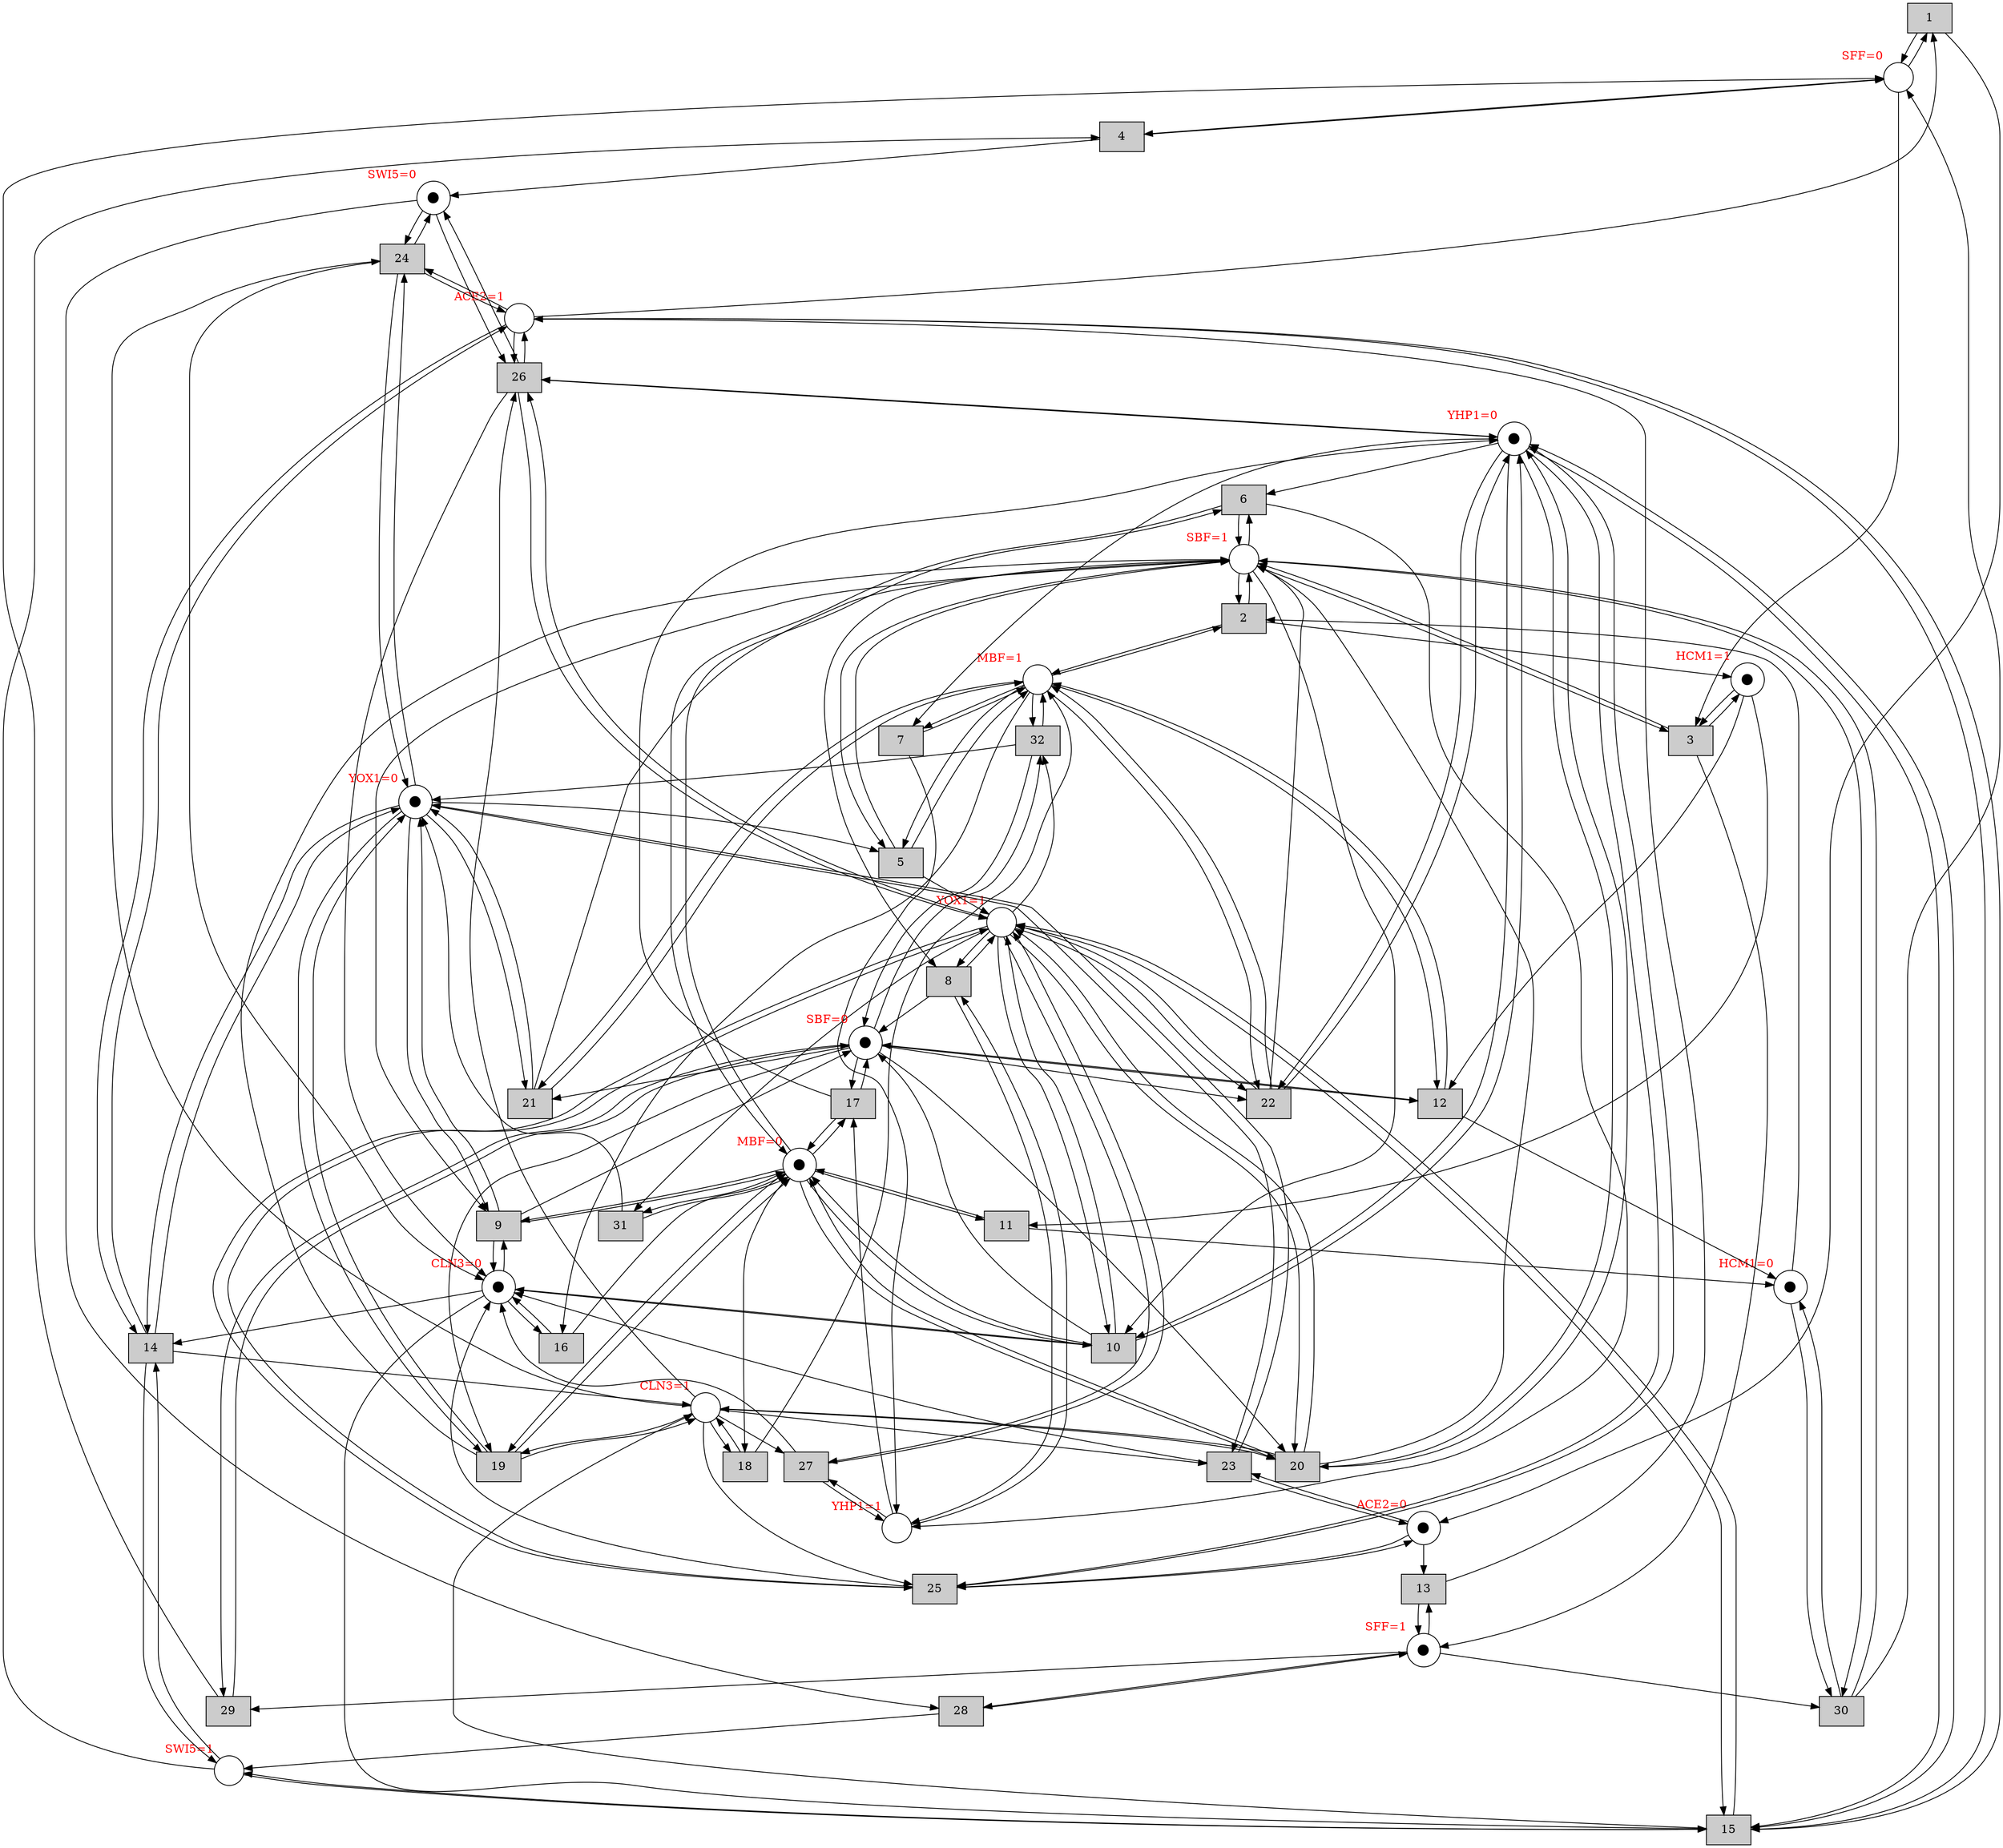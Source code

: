 digraph test {
  t1 -> p11;
  t1 -> p13;
  t2 -> p2;
  t2 -> p4;
  t2 -> p8;
  t3 -> p4;
  t3 -> p8;
  t3 -> p12;
  t4 -> p11;
  t4 -> p15;
  t5 -> p2;
  t5 -> p4;
  t5 -> p6;
  t6 -> p1;
  t6 -> p4;
  t6 -> p10;
  t7 -> p2;
  t7 -> p10;
  t8 -> p3;
  t8 -> p6;
  t8 -> p10;
  t9 -> p1;
  t9 -> p3;
  t9 -> p5;
  t9 -> p17;
  t10 -> p1;
  t10 -> p3;
  t10 -> p6;
  t10 -> p9;
  t10 -> p17;
  t11 -> p1;
  t11 -> p7;
  t12 -> p2;
  t12 -> p3;
  t12 -> p7;
  t13 -> p12;
  t13 -> p14;
  t14 -> p5;
  t14 -> p14;
  t14 -> p16;
  t14 -> p18;
  t15 -> p6;
  t15 -> p9;
  t15 -> p14;
  t15 -> p16;
  t15 -> p18;
  t16 -> p1;
  t16 -> p17;
  t17 -> p1;
  t17 -> p3;
  t17 -> p9;
  t18 -> p2;
  t18 -> p18;
  t19 -> p1;
  t19 -> p4;
  t19 -> p5;
  t19 -> p18;
  t20 -> p1;
  t20 -> p4;
  t20 -> p6;
  t20 -> p9;
  t20 -> p18;
  t21 -> p2;
  t21 -> p4;
  t21 -> p5;
  t22 -> p2;
  t22 -> p4;
  t22 -> p6;
  t22 -> p9;
  t23 -> p5;
  t23 -> p13;
  t23 -> p17;
  t24 -> p5;
  t24 -> p14;
  t24 -> p15;
  t24 -> p17;
  t25 -> p6;
  t25 -> p9;
  t25 -> p13;
  t25 -> p17;
  t26 -> p6;
  t26 -> p9;
  t26 -> p14;
  t26 -> p15;
  t26 -> p17;
  t27 -> p6;
  t27 -> p10;
  t27 -> p17;
  t28 -> p12;
  t28 -> p16;
  t29 -> p3;
  t29 -> p11;
  t30 -> p4;
  t30 -> p7;
  t30 -> p11;
  t31 -> p1;
  t31 -> p5;
  t32 -> p2;
  t32 -> p3;
  t32 -> p5;
  p1 -> t6;
  p1 -> t9;
  p1 -> t10;
  p1 -> t11;
  p1 -> t17;
  p1 -> t18;
  p1 -> t19;
  p1 -> t20;
  p1 -> t31;
  p2 -> t2;
  p2 -> t5;
  p2 -> t7;
  p2 -> t12;
  p2 -> t16;
  p2 -> t21;
  p2 -> t22;
  p2 -> t32;
  p3 -> t12;
  p3 -> t17;
  p3 -> t19;
  p3 -> t20;
  p3 -> t21;
  p3 -> t22;
  p3 -> t29;
  p3 -> t32;
  p4 -> t2;
  p4 -> t3;
  p4 -> t5;
  p4 -> t6;
  p4 -> t8;
  p4 -> t9;
  p4 -> t10;
  p4 -> t30;
  p5 -> t5;
  p5 -> t9;
  p5 -> t14;
  p5 -> t19;
  p5 -> t21;
  p5 -> t23;
  p5 -> t24;
  p6 -> t8;
  p6 -> t10;
  p6 -> t15;
  p6 -> t20;
  p6 -> t22;
  p6 -> t25;
  p6 -> t26;
  p6 -> t27;
  p6 -> t31;
  p6 -> t32;
  p7 -> t2;
  p7 -> t30;
  p8 -> t3;
  p8 -> t11;
  p8 -> t12;
  p9 -> t6;
  p9 -> t7;
  p9 -> t10;
  p9 -> t15;
  p9 -> t20;
  p9 -> t22;
  p9 -> t25;
  p9 -> t26;
  p10 -> t8;
  p10 -> t17;
  p10 -> t27;
  p11 -> t1;
  p11 -> t3;
  p11 -> t4;
  p12 -> t13;
  p12 -> t28;
  p12 -> t29;
  p12 -> t30;
  p13 -> t13;
  p13 -> t23;
  p13 -> t25;
  p14 -> t1;
  p14 -> t14;
  p14 -> t15;
  p14 -> t24;
  p14 -> t26;
  p15 -> t24;
  p15 -> t26;
  p15 -> t28;
  p16 -> t4;
  p16 -> t14;
  p16 -> t15;
  p17 -> t9;
  p17 -> t10;
  p17 -> t14;
  p17 -> t15;
  p17 -> t16;
  p18 -> t18;
  p18 -> t19;
  p18 -> t20;
  p18 -> t23;
  p18 -> t24;
  p18 -> t25;
  p18 -> t26;
  p18 -> t27;
  p1 [label=⬤ xlabel= <<FONT COLOR="red">MBF=0</FONT>> shape=circle ];
  p2 [label="" xlabel= <<FONT COLOR="red">MBF=1</FONT>> shape=circle ];
  p3 [label=⬤ xlabel= <<FONT COLOR="red">SBF=0</FONT>> shape=circle ];
  p4 [label="" xlabel= <<FONT COLOR="red">SBF=1</FONT>> shape=circle ];
  p5 [label=⬤ xlabel= <<FONT COLOR="red">YOX1=0</FONT>> shape=circle ];
  p6 [label="" xlabel= <<FONT COLOR="red">YOX1=1</FONT>> shape=circle ];
  p7 [label=⬤ xlabel= <<FONT COLOR="red">HCM1=0</FONT>> shape=circle ];
  p8 [label=⬤ xlabel= <<FONT COLOR="red">HCM1=1</FONT>> shape=circle ];
  p9 [label=⬤ xlabel= <<FONT COLOR="red">YHP1=0</FONT>> shape=circle ];
  p10 [label="" xlabel= <<FONT COLOR="red">YHP1=1</FONT>> shape=circle ];
  p11 [label="" xlabel= <<FONT COLOR="red">SFF=0</FONT>> shape=circle ];
  p12 [label=⬤ xlabel= <<FONT COLOR="red">SFF=1</FONT>> shape=circle ];
  p13 [label=⬤ xlabel= <<FONT COLOR="red">ACE2=0</FONT>> shape=circle ];
  p14 [label="" xlabel= <<FONT COLOR="red">ACE2=1</FONT>> shape=circle ];
  p15 [label=⬤ xlabel= <<FONT COLOR="red">SWI5=0</FONT>> shape=circle ];
  p16 [label="" xlabel= <<FONT COLOR="red">SWI5=1</FONT>> shape=circle ];
  p17 [label=⬤ xlabel= <<FONT COLOR="red">CLN3=0</FONT>> shape=circle ];
  p18 [label="" xlabel= <<FONT COLOR="red">CLN3=1</FONT>> shape=circle ];
  t1 [fillcolor="#cccccc" label="1" shape=box style=filled];
  t2 [fillcolor="#cccccc" label="2" shape=box style=filled];
  t3 [fillcolor="#cccccc" label="3" shape=box style=filled];
  t4 [fillcolor="#cccccc" label="4" shape=box style=filled];
  t5 [fillcolor="#cccccc" label="5" shape=box style=filled];
  t6 [fillcolor="#cccccc" label="6" shape=box style=filled];
  t7 [fillcolor="#cccccc" label="7" shape=box style=filled];
  t8 [fillcolor="#cccccc" label="8" shape=box style=filled];
  t9 [fillcolor="#cccccc" label="9" shape=box style=filled];
  t10 [fillcolor="#cccccc" label="10" shape=box style=filled];
  t11 [fillcolor="#cccccc" label="11" shape=box style=filled];
  t12 [fillcolor="#cccccc" label="12" shape=box style=filled];
  t13 [fillcolor="#cccccc" label="13" shape=box style=filled];
  t14 [fillcolor="#cccccc" label="14" shape=box style=filled];
  t15 [fillcolor="#cccccc" label="15" shape=box style=filled];
  t16 [fillcolor="#cccccc" label="16" shape=box style=filled];
  t17 [fillcolor="#cccccc" label="17" shape=box style=filled];
  t18 [fillcolor="#cccccc" label="18" shape=box style=filled];
  t19 [fillcolor="#cccccc" label="19" shape=box style=filled];
  t20 [fillcolor="#cccccc" label="20" shape=box style=filled];
  t21 [fillcolor="#cccccc" label="21" shape=box style=filled];
  t22 [fillcolor="#cccccc" label="22" shape=box style=filled];
  t23 [fillcolor="#cccccc" label="23" shape=box style=filled];
  t24 [fillcolor="#cccccc" label="24" shape=box style=filled];
  t25 [fillcolor="#cccccc" label="25" shape=box style=filled];
  t26 [fillcolor="#cccccc" label="26" shape=box style=filled];
  t27 [fillcolor="#cccccc" label="27" shape=box style=filled];
  t28 [fillcolor="#cccccc" label="28" shape=box style=filled];
  t29 [fillcolor="#cccccc" label="29" shape=box style=filled];
  t30 [fillcolor="#cccccc" label="30" shape=box style=filled];
  t31 [fillcolor="#cccccc" label="31" shape=box style=filled];
  t32 [fillcolor="#cccccc" label="32" shape=box style=filled];
}